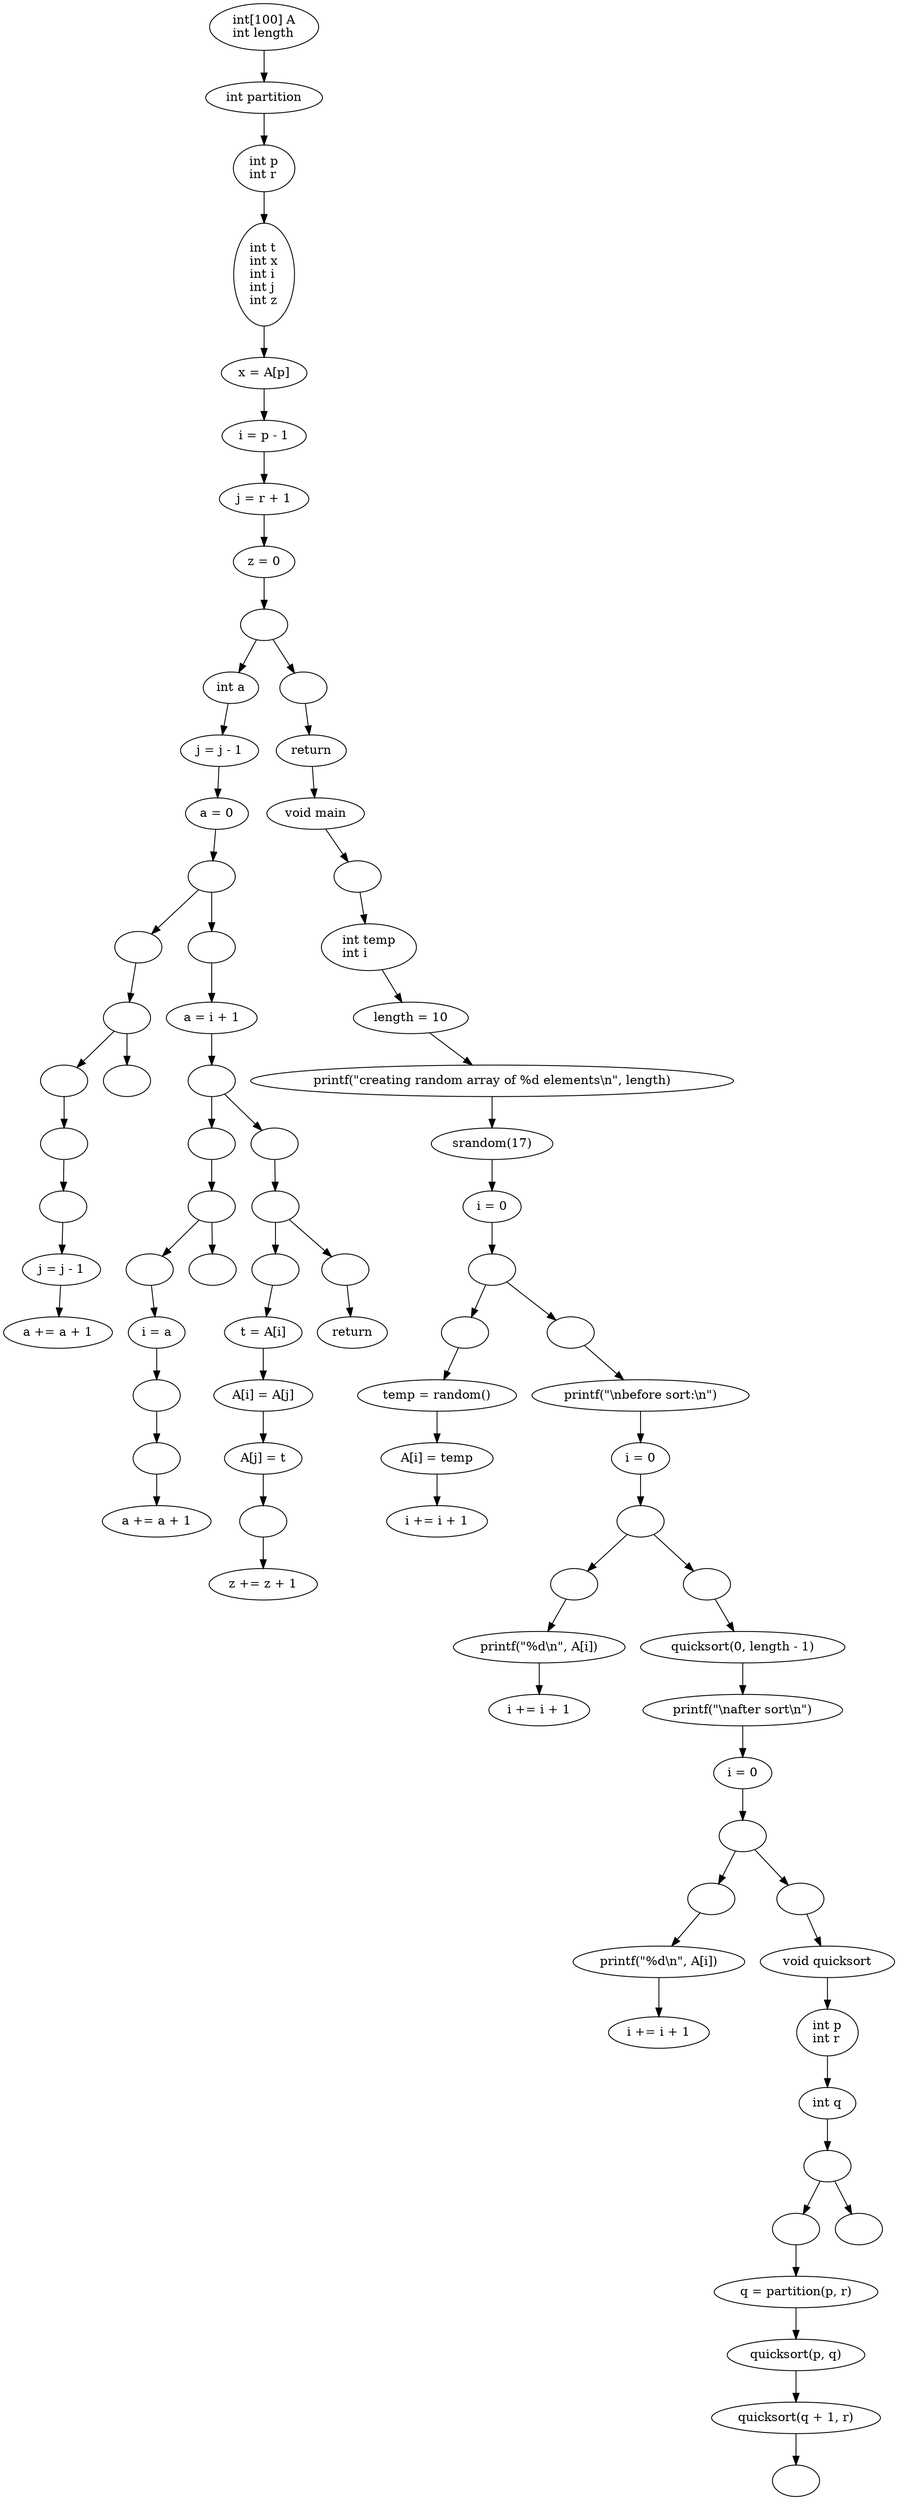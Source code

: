 digraph G {
  0 [ label="int[100]\ A\lint\ length\l" ];
  1 [ label="int\ partition\l" ];
  2 [ label="int\ p\lint\ r\l" ];
  3 [ label="int\ t\lint\ x\lint\ i\lint\ j\lint\ z\l" ];
  4 [ label="x\ =\ A[p]\l" ];
  5 [ label="i\ =\ p\ -\ 1\l" ];
  6 [ label="j\ =\ r\ +\ 1\l" ];
  7 [ label="z\ =\ 0\l" ];
  8 [ label="" ];
  9 [ label="int\ a\l" ];
  10 [ label="j\ =\ j\ -\ 1\l" ];
  11 [ label="a\ =\ 0\l" ];
  12 [ label="" ];
  13 [ label="" ];
  14 [ label="" ];
  15 [ label="" ];
  16 [ label="" ];
  17 [ label="" ];
  18 [ label="j\ =\ j\ -\ 1\l" ];
  19 [ label="a\ +=\ a\ +\ 1\l" ];
  20 [ label="" ];
  21 [ label="" ];
  22 [ label="a\ =\ i\ +\ 1\l" ];
  23 [ label="" ];
  24 [ label="" ];
  25 [ label="" ];
  26 [ label="" ];
  27 [ label="i\ =\ a\l" ];
  28 [ label="" ];
  29 [ label="" ];
  30 [ label="a\ +=\ a\ +\ 1\l" ];
  31 [ label="" ];
  32 [ label="" ];
  33 [ label="" ];
  34 [ label="" ];
  35 [ label="t\ =\ A[i]\l" ];
  36 [ label="A[i]\ =\ A[j]\l" ];
  37 [ label="A[j]\ =\ t\l" ];
  38 [ label="" ];
  39 [ label="z\ +=\ z\ +\ 1\l" ];
  40 [ label="" ];
  41 [ label="return\l" ];
  42 [ label="" ];
  43 [ label="return\l" ];
  44 [ label="void\ main\l" ];
  45 [ label="" ];
  46 [ label="int\ temp\lint\ i\l" ];
  47 [ label="length\ =\ 10\l" ];
  48 [ label="printf\(\"creating\ random\ array\ of\ %d\ elements\\n\"\,\ length\)\l" ];
  49 [ label="srandom\(17\)\l" ];
  50 [ label="i\ =\ 0\l" ];
  51 [ label="" ];
  52 [ label="" ];
  53 [ label="temp\ =\ random\(\)\l" ];
  54 [ label="A[i]\ =\ temp\l" ];
  55 [ label="i\ +=\ i\ +\ 1\l" ];
  56 [ label="" ];
  57 [ label="printf\(\"\\nbefore\ sort\:\\n\"\)\l" ];
  58 [ label="i\ =\ 0\l" ];
  59 [ label="" ];
  60 [ label="" ];
  61 [ label="printf\(\"%d\\n\"\,\ A[i]\)\l" ];
  62 [ label="i\ +=\ i\ +\ 1\l" ];
  63 [ label="" ];
  64 [ label="quicksort\(0\,\ length\ -\ 1\)\l" ];
  65 [ label="printf\(\"\\nafter\ sort\\n\"\)\l" ];
  66 [ label="i\ =\ 0\l" ];
  67 [ label="" ];
  68 [ label="" ];
  69 [ label="printf\(\"%d\\n\"\,\ A[i]\)\l" ];
  70 [ label="i\ +=\ i\ +\ 1\l" ];
  71 [ label="" ];
  72 [ label="void\ quicksort\l" ];
  73 [ label="int\ p\lint\ r\l" ];
  74 [ label="int\ q\l" ];
  75 [ label="" ];
  76 [ label="" ];
  77 [ label="q\ =\ partition\(p\,\ r\)\l" ];
  78 [ label="quicksort\(p\,\ q\)\l" ];
  79 [ label="quicksort\(q\ +\ 1\,\ r\)\l" ];
  80 [ label="" ];
  81 [ label="" ];
  0 -> 1;
  1 -> 2;
  2 -> 3;
  3 -> 4;
  4 -> 5;
  5 -> 6;
  6 -> 7;
  7 -> 8;
  8 -> 9;
  9 -> 10;
  10 -> 11;
  11 -> 12;
  12 -> 13;
  13 -> 14;
  14 -> 15;
  15 -> 16;
  16 -> 17;
  17 -> 18;
  18 -> 19;
  14 -> 20;
  12 -> 21;
  21 -> 22;
  22 -> 23;
  23 -> 24;
  24 -> 25;
  25 -> 26;
  26 -> 27;
  27 -> 28;
  28 -> 29;
  29 -> 30;
  25 -> 31;
  23 -> 32;
  32 -> 33;
  33 -> 34;
  34 -> 35;
  35 -> 36;
  36 -> 37;
  37 -> 38;
  38 -> 39;
  33 -> 40;
  40 -> 41;
  8 -> 42;
  42 -> 43;
  43 -> 44;
  44 -> 45;
  45 -> 46;
  46 -> 47;
  47 -> 48;
  48 -> 49;
  49 -> 50;
  50 -> 51;
  51 -> 52;
  52 -> 53;
  53 -> 54;
  54 -> 55;
  51 -> 56;
  56 -> 57;
  57 -> 58;
  58 -> 59;
  59 -> 60;
  60 -> 61;
  61 -> 62;
  59 -> 63;
  63 -> 64;
  64 -> 65;
  65 -> 66;
  66 -> 67;
  67 -> 68;
  68 -> 69;
  69 -> 70;
  67 -> 71;
  71 -> 72;
  72 -> 73;
  73 -> 74;
  74 -> 75;
  75 -> 76;
  76 -> 77;
  77 -> 78;
  78 -> 79;
  79 -> 80;
  75 -> 81;
}
